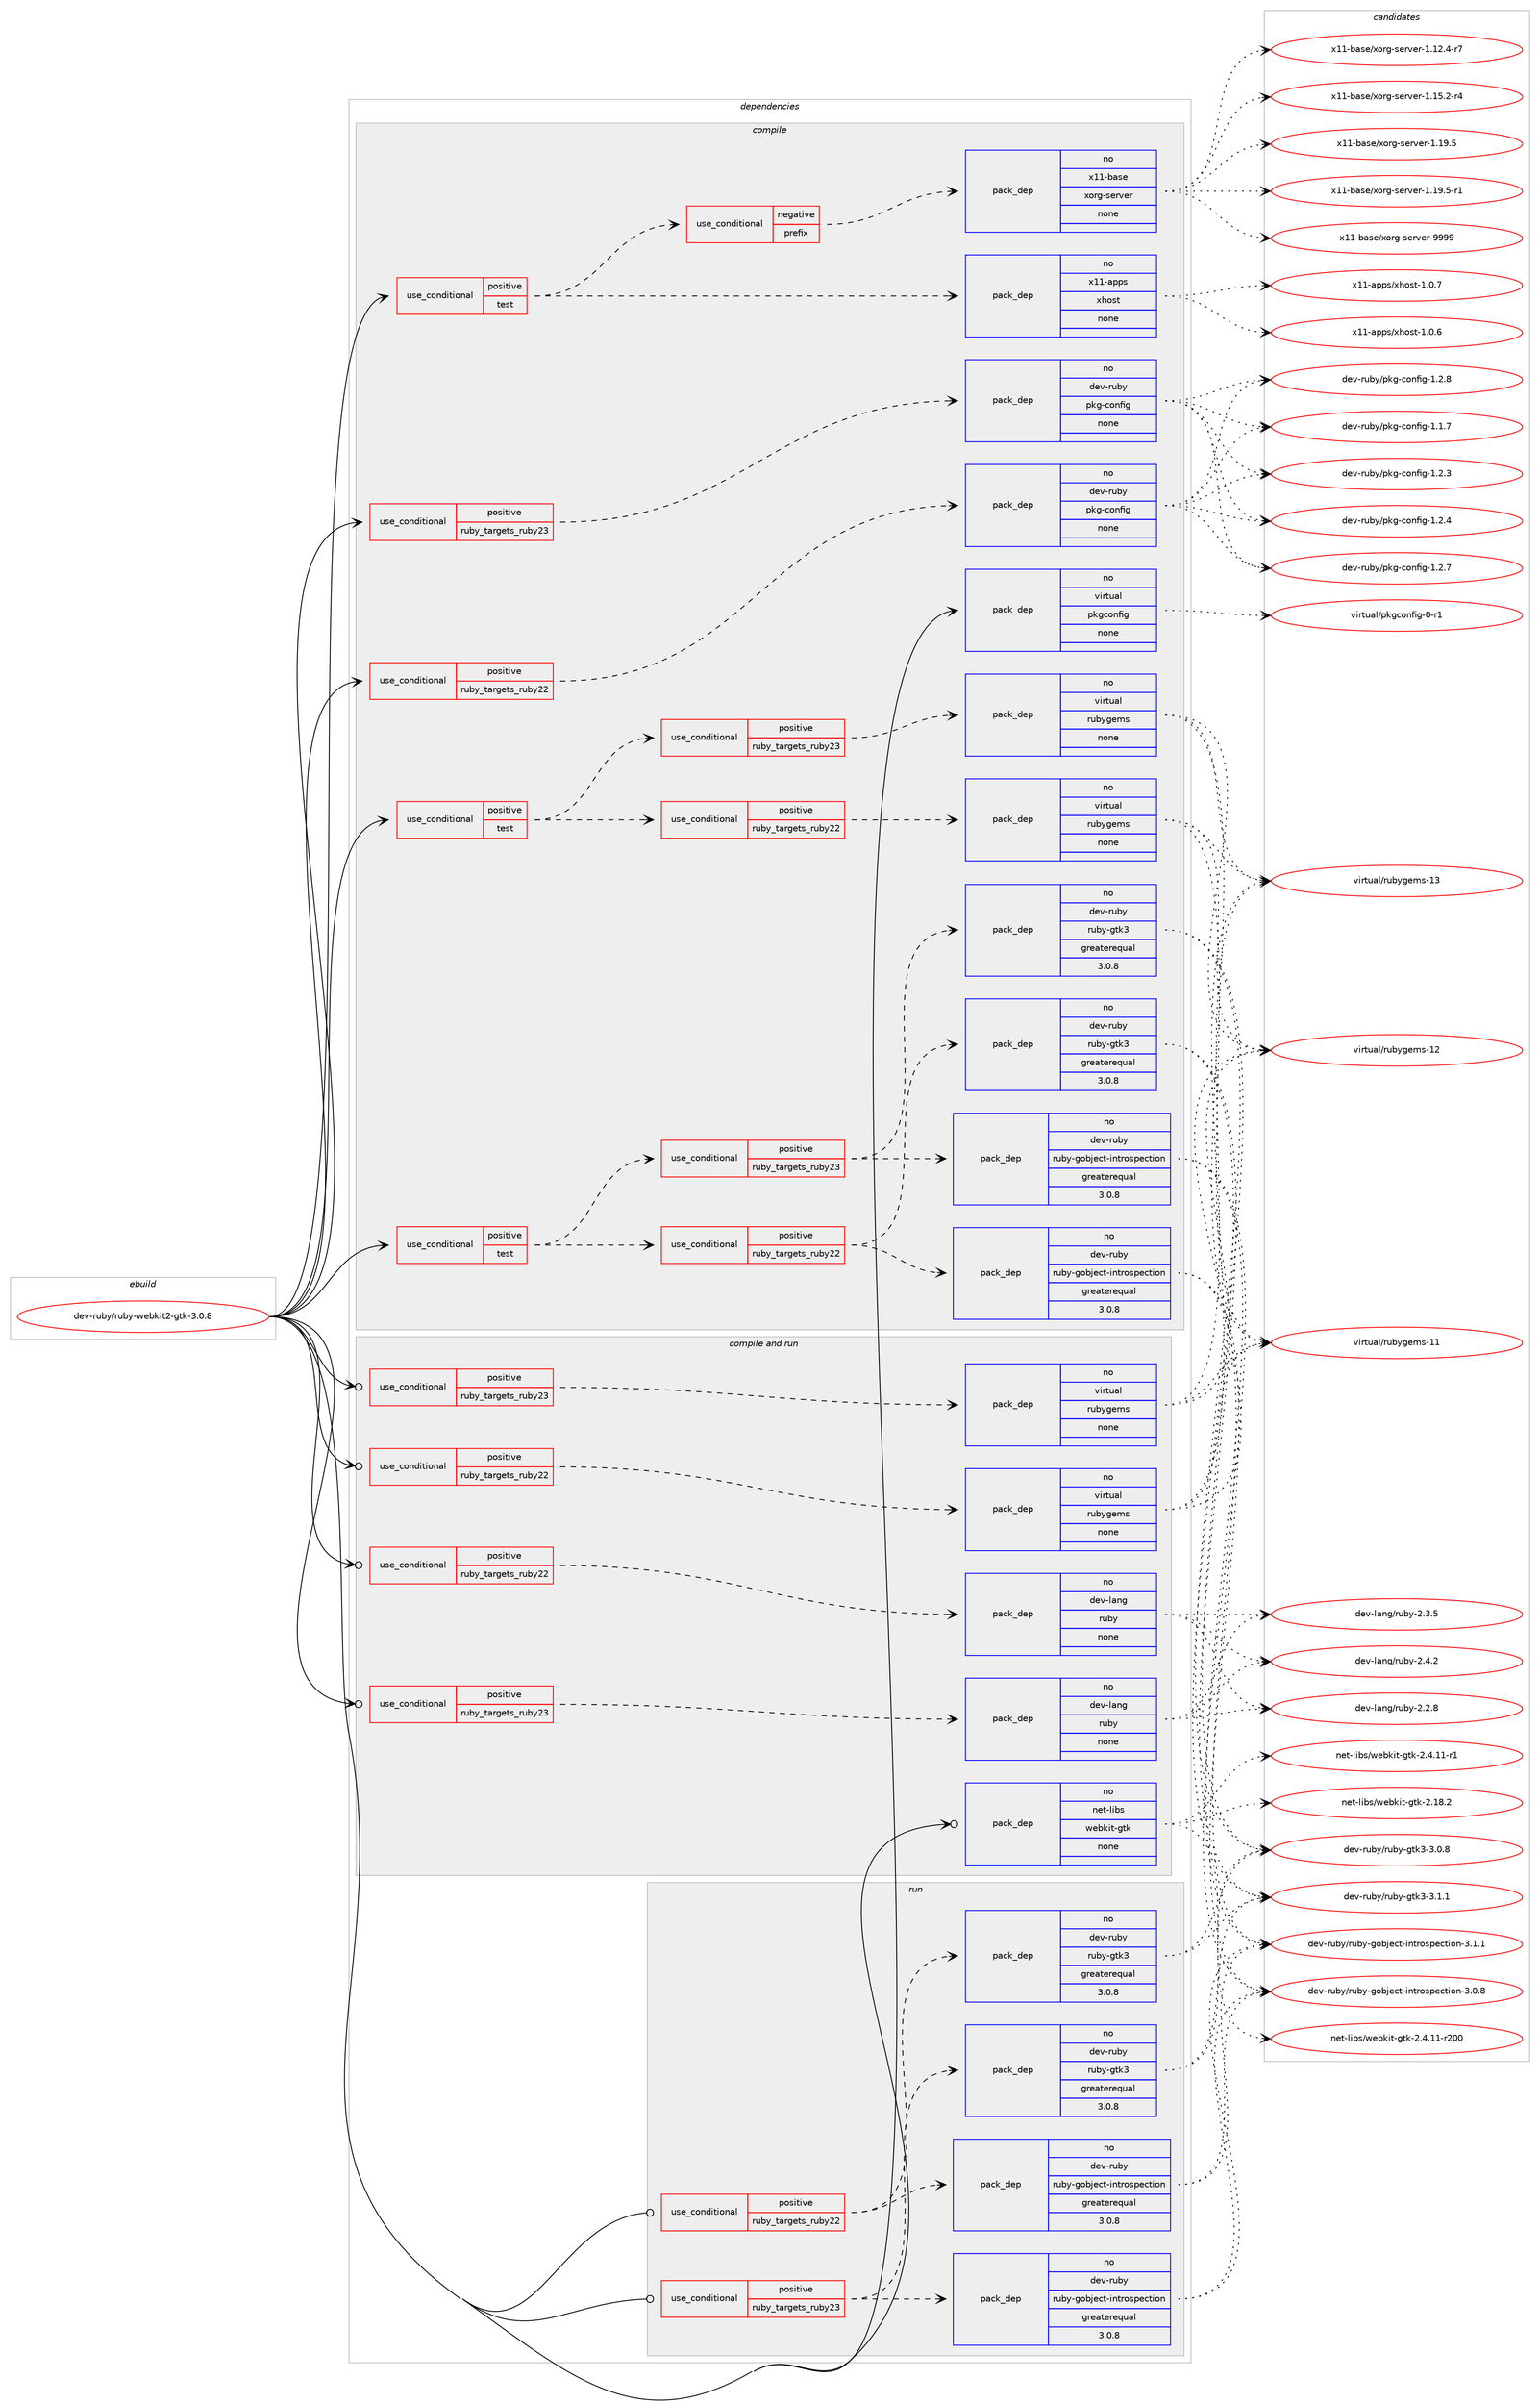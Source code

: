 digraph prolog {

# *************
# Graph options
# *************

newrank=true;
concentrate=true;
compound=true;
graph [rankdir=LR,fontname=Helvetica,fontsize=10,ranksep=1.5];#, ranksep=2.5, nodesep=0.2];
edge  [arrowhead=vee];
node  [fontname=Helvetica,fontsize=10];

# **********
# The ebuild
# **********

subgraph cluster_leftcol {
color=gray;
rank=same;
label=<<i>ebuild</i>>;
id [label="dev-ruby/ruby-webkit2-gtk-3.0.8", color=red, width=4, href="../dev-ruby/ruby-webkit2-gtk-3.0.8.svg"];
}

# ****************
# The dependencies
# ****************

subgraph cluster_midcol {
color=gray;
label=<<i>dependencies</i>>;
subgraph cluster_compile {
fillcolor="#eeeeee";
style=filled;
label=<<i>compile</i>>;
subgraph cond71893 {
dependency268550 [label=<<TABLE BORDER="0" CELLBORDER="1" CELLSPACING="0" CELLPADDING="4"><TR><TD ROWSPAN="3" CELLPADDING="10">use_conditional</TD></TR><TR><TD>positive</TD></TR><TR><TD>ruby_targets_ruby22</TD></TR></TABLE>>, shape=none, color=red];
subgraph pack192543 {
dependency268551 [label=<<TABLE BORDER="0" CELLBORDER="1" CELLSPACING="0" CELLPADDING="4" WIDTH="220"><TR><TD ROWSPAN="6" CELLPADDING="30">pack_dep</TD></TR><TR><TD WIDTH="110">no</TD></TR><TR><TD>dev-ruby</TD></TR><TR><TD>pkg-config</TD></TR><TR><TD>none</TD></TR><TR><TD></TD></TR></TABLE>>, shape=none, color=blue];
}
dependency268550:e -> dependency268551:w [weight=20,style="dashed",arrowhead="vee"];
}
id:e -> dependency268550:w [weight=20,style="solid",arrowhead="vee"];
subgraph cond71894 {
dependency268552 [label=<<TABLE BORDER="0" CELLBORDER="1" CELLSPACING="0" CELLPADDING="4"><TR><TD ROWSPAN="3" CELLPADDING="10">use_conditional</TD></TR><TR><TD>positive</TD></TR><TR><TD>ruby_targets_ruby23</TD></TR></TABLE>>, shape=none, color=red];
subgraph pack192544 {
dependency268553 [label=<<TABLE BORDER="0" CELLBORDER="1" CELLSPACING="0" CELLPADDING="4" WIDTH="220"><TR><TD ROWSPAN="6" CELLPADDING="30">pack_dep</TD></TR><TR><TD WIDTH="110">no</TD></TR><TR><TD>dev-ruby</TD></TR><TR><TD>pkg-config</TD></TR><TR><TD>none</TD></TR><TR><TD></TD></TR></TABLE>>, shape=none, color=blue];
}
dependency268552:e -> dependency268553:w [weight=20,style="dashed",arrowhead="vee"];
}
id:e -> dependency268552:w [weight=20,style="solid",arrowhead="vee"];
subgraph cond71895 {
dependency268554 [label=<<TABLE BORDER="0" CELLBORDER="1" CELLSPACING="0" CELLPADDING="4"><TR><TD ROWSPAN="3" CELLPADDING="10">use_conditional</TD></TR><TR><TD>positive</TD></TR><TR><TD>test</TD></TR></TABLE>>, shape=none, color=red];
subgraph cond71896 {
dependency268555 [label=<<TABLE BORDER="0" CELLBORDER="1" CELLSPACING="0" CELLPADDING="4"><TR><TD ROWSPAN="3" CELLPADDING="10">use_conditional</TD></TR><TR><TD>negative</TD></TR><TR><TD>prefix</TD></TR></TABLE>>, shape=none, color=red];
subgraph pack192545 {
dependency268556 [label=<<TABLE BORDER="0" CELLBORDER="1" CELLSPACING="0" CELLPADDING="4" WIDTH="220"><TR><TD ROWSPAN="6" CELLPADDING="30">pack_dep</TD></TR><TR><TD WIDTH="110">no</TD></TR><TR><TD>x11-base</TD></TR><TR><TD>xorg-server</TD></TR><TR><TD>none</TD></TR><TR><TD></TD></TR></TABLE>>, shape=none, color=blue];
}
dependency268555:e -> dependency268556:w [weight=20,style="dashed",arrowhead="vee"];
}
dependency268554:e -> dependency268555:w [weight=20,style="dashed",arrowhead="vee"];
subgraph pack192546 {
dependency268557 [label=<<TABLE BORDER="0" CELLBORDER="1" CELLSPACING="0" CELLPADDING="4" WIDTH="220"><TR><TD ROWSPAN="6" CELLPADDING="30">pack_dep</TD></TR><TR><TD WIDTH="110">no</TD></TR><TR><TD>x11-apps</TD></TR><TR><TD>xhost</TD></TR><TR><TD>none</TD></TR><TR><TD></TD></TR></TABLE>>, shape=none, color=blue];
}
dependency268554:e -> dependency268557:w [weight=20,style="dashed",arrowhead="vee"];
}
id:e -> dependency268554:w [weight=20,style="solid",arrowhead="vee"];
subgraph cond71897 {
dependency268558 [label=<<TABLE BORDER="0" CELLBORDER="1" CELLSPACING="0" CELLPADDING="4"><TR><TD ROWSPAN="3" CELLPADDING="10">use_conditional</TD></TR><TR><TD>positive</TD></TR><TR><TD>test</TD></TR></TABLE>>, shape=none, color=red];
subgraph cond71898 {
dependency268559 [label=<<TABLE BORDER="0" CELLBORDER="1" CELLSPACING="0" CELLPADDING="4"><TR><TD ROWSPAN="3" CELLPADDING="10">use_conditional</TD></TR><TR><TD>positive</TD></TR><TR><TD>ruby_targets_ruby22</TD></TR></TABLE>>, shape=none, color=red];
subgraph pack192547 {
dependency268560 [label=<<TABLE BORDER="0" CELLBORDER="1" CELLSPACING="0" CELLPADDING="4" WIDTH="220"><TR><TD ROWSPAN="6" CELLPADDING="30">pack_dep</TD></TR><TR><TD WIDTH="110">no</TD></TR><TR><TD>dev-ruby</TD></TR><TR><TD>ruby-gobject-introspection</TD></TR><TR><TD>greaterequal</TD></TR><TR><TD>3.0.8</TD></TR></TABLE>>, shape=none, color=blue];
}
dependency268559:e -> dependency268560:w [weight=20,style="dashed",arrowhead="vee"];
subgraph pack192548 {
dependency268561 [label=<<TABLE BORDER="0" CELLBORDER="1" CELLSPACING="0" CELLPADDING="4" WIDTH="220"><TR><TD ROWSPAN="6" CELLPADDING="30">pack_dep</TD></TR><TR><TD WIDTH="110">no</TD></TR><TR><TD>dev-ruby</TD></TR><TR><TD>ruby-gtk3</TD></TR><TR><TD>greaterequal</TD></TR><TR><TD>3.0.8</TD></TR></TABLE>>, shape=none, color=blue];
}
dependency268559:e -> dependency268561:w [weight=20,style="dashed",arrowhead="vee"];
}
dependency268558:e -> dependency268559:w [weight=20,style="dashed",arrowhead="vee"];
subgraph cond71899 {
dependency268562 [label=<<TABLE BORDER="0" CELLBORDER="1" CELLSPACING="0" CELLPADDING="4"><TR><TD ROWSPAN="3" CELLPADDING="10">use_conditional</TD></TR><TR><TD>positive</TD></TR><TR><TD>ruby_targets_ruby23</TD></TR></TABLE>>, shape=none, color=red];
subgraph pack192549 {
dependency268563 [label=<<TABLE BORDER="0" CELLBORDER="1" CELLSPACING="0" CELLPADDING="4" WIDTH="220"><TR><TD ROWSPAN="6" CELLPADDING="30">pack_dep</TD></TR><TR><TD WIDTH="110">no</TD></TR><TR><TD>dev-ruby</TD></TR><TR><TD>ruby-gobject-introspection</TD></TR><TR><TD>greaterequal</TD></TR><TR><TD>3.0.8</TD></TR></TABLE>>, shape=none, color=blue];
}
dependency268562:e -> dependency268563:w [weight=20,style="dashed",arrowhead="vee"];
subgraph pack192550 {
dependency268564 [label=<<TABLE BORDER="0" CELLBORDER="1" CELLSPACING="0" CELLPADDING="4" WIDTH="220"><TR><TD ROWSPAN="6" CELLPADDING="30">pack_dep</TD></TR><TR><TD WIDTH="110">no</TD></TR><TR><TD>dev-ruby</TD></TR><TR><TD>ruby-gtk3</TD></TR><TR><TD>greaterequal</TD></TR><TR><TD>3.0.8</TD></TR></TABLE>>, shape=none, color=blue];
}
dependency268562:e -> dependency268564:w [weight=20,style="dashed",arrowhead="vee"];
}
dependency268558:e -> dependency268562:w [weight=20,style="dashed",arrowhead="vee"];
}
id:e -> dependency268558:w [weight=20,style="solid",arrowhead="vee"];
subgraph cond71900 {
dependency268565 [label=<<TABLE BORDER="0" CELLBORDER="1" CELLSPACING="0" CELLPADDING="4"><TR><TD ROWSPAN="3" CELLPADDING="10">use_conditional</TD></TR><TR><TD>positive</TD></TR><TR><TD>test</TD></TR></TABLE>>, shape=none, color=red];
subgraph cond71901 {
dependency268566 [label=<<TABLE BORDER="0" CELLBORDER="1" CELLSPACING="0" CELLPADDING="4"><TR><TD ROWSPAN="3" CELLPADDING="10">use_conditional</TD></TR><TR><TD>positive</TD></TR><TR><TD>ruby_targets_ruby22</TD></TR></TABLE>>, shape=none, color=red];
subgraph pack192551 {
dependency268567 [label=<<TABLE BORDER="0" CELLBORDER="1" CELLSPACING="0" CELLPADDING="4" WIDTH="220"><TR><TD ROWSPAN="6" CELLPADDING="30">pack_dep</TD></TR><TR><TD WIDTH="110">no</TD></TR><TR><TD>virtual</TD></TR><TR><TD>rubygems</TD></TR><TR><TD>none</TD></TR><TR><TD></TD></TR></TABLE>>, shape=none, color=blue];
}
dependency268566:e -> dependency268567:w [weight=20,style="dashed",arrowhead="vee"];
}
dependency268565:e -> dependency268566:w [weight=20,style="dashed",arrowhead="vee"];
subgraph cond71902 {
dependency268568 [label=<<TABLE BORDER="0" CELLBORDER="1" CELLSPACING="0" CELLPADDING="4"><TR><TD ROWSPAN="3" CELLPADDING="10">use_conditional</TD></TR><TR><TD>positive</TD></TR><TR><TD>ruby_targets_ruby23</TD></TR></TABLE>>, shape=none, color=red];
subgraph pack192552 {
dependency268569 [label=<<TABLE BORDER="0" CELLBORDER="1" CELLSPACING="0" CELLPADDING="4" WIDTH="220"><TR><TD ROWSPAN="6" CELLPADDING="30">pack_dep</TD></TR><TR><TD WIDTH="110">no</TD></TR><TR><TD>virtual</TD></TR><TR><TD>rubygems</TD></TR><TR><TD>none</TD></TR><TR><TD></TD></TR></TABLE>>, shape=none, color=blue];
}
dependency268568:e -> dependency268569:w [weight=20,style="dashed",arrowhead="vee"];
}
dependency268565:e -> dependency268568:w [weight=20,style="dashed",arrowhead="vee"];
}
id:e -> dependency268565:w [weight=20,style="solid",arrowhead="vee"];
subgraph pack192553 {
dependency268570 [label=<<TABLE BORDER="0" CELLBORDER="1" CELLSPACING="0" CELLPADDING="4" WIDTH="220"><TR><TD ROWSPAN="6" CELLPADDING="30">pack_dep</TD></TR><TR><TD WIDTH="110">no</TD></TR><TR><TD>virtual</TD></TR><TR><TD>pkgconfig</TD></TR><TR><TD>none</TD></TR><TR><TD></TD></TR></TABLE>>, shape=none, color=blue];
}
id:e -> dependency268570:w [weight=20,style="solid",arrowhead="vee"];
}
subgraph cluster_compileandrun {
fillcolor="#eeeeee";
style=filled;
label=<<i>compile and run</i>>;
subgraph cond71903 {
dependency268571 [label=<<TABLE BORDER="0" CELLBORDER="1" CELLSPACING="0" CELLPADDING="4"><TR><TD ROWSPAN="3" CELLPADDING="10">use_conditional</TD></TR><TR><TD>positive</TD></TR><TR><TD>ruby_targets_ruby22</TD></TR></TABLE>>, shape=none, color=red];
subgraph pack192554 {
dependency268572 [label=<<TABLE BORDER="0" CELLBORDER="1" CELLSPACING="0" CELLPADDING="4" WIDTH="220"><TR><TD ROWSPAN="6" CELLPADDING="30">pack_dep</TD></TR><TR><TD WIDTH="110">no</TD></TR><TR><TD>dev-lang</TD></TR><TR><TD>ruby</TD></TR><TR><TD>none</TD></TR><TR><TD></TD></TR></TABLE>>, shape=none, color=blue];
}
dependency268571:e -> dependency268572:w [weight=20,style="dashed",arrowhead="vee"];
}
id:e -> dependency268571:w [weight=20,style="solid",arrowhead="odotvee"];
subgraph cond71904 {
dependency268573 [label=<<TABLE BORDER="0" CELLBORDER="1" CELLSPACING="0" CELLPADDING="4"><TR><TD ROWSPAN="3" CELLPADDING="10">use_conditional</TD></TR><TR><TD>positive</TD></TR><TR><TD>ruby_targets_ruby22</TD></TR></TABLE>>, shape=none, color=red];
subgraph pack192555 {
dependency268574 [label=<<TABLE BORDER="0" CELLBORDER="1" CELLSPACING="0" CELLPADDING="4" WIDTH="220"><TR><TD ROWSPAN="6" CELLPADDING="30">pack_dep</TD></TR><TR><TD WIDTH="110">no</TD></TR><TR><TD>virtual</TD></TR><TR><TD>rubygems</TD></TR><TR><TD>none</TD></TR><TR><TD></TD></TR></TABLE>>, shape=none, color=blue];
}
dependency268573:e -> dependency268574:w [weight=20,style="dashed",arrowhead="vee"];
}
id:e -> dependency268573:w [weight=20,style="solid",arrowhead="odotvee"];
subgraph cond71905 {
dependency268575 [label=<<TABLE BORDER="0" CELLBORDER="1" CELLSPACING="0" CELLPADDING="4"><TR><TD ROWSPAN="3" CELLPADDING="10">use_conditional</TD></TR><TR><TD>positive</TD></TR><TR><TD>ruby_targets_ruby23</TD></TR></TABLE>>, shape=none, color=red];
subgraph pack192556 {
dependency268576 [label=<<TABLE BORDER="0" CELLBORDER="1" CELLSPACING="0" CELLPADDING="4" WIDTH="220"><TR><TD ROWSPAN="6" CELLPADDING="30">pack_dep</TD></TR><TR><TD WIDTH="110">no</TD></TR><TR><TD>dev-lang</TD></TR><TR><TD>ruby</TD></TR><TR><TD>none</TD></TR><TR><TD></TD></TR></TABLE>>, shape=none, color=blue];
}
dependency268575:e -> dependency268576:w [weight=20,style="dashed",arrowhead="vee"];
}
id:e -> dependency268575:w [weight=20,style="solid",arrowhead="odotvee"];
subgraph cond71906 {
dependency268577 [label=<<TABLE BORDER="0" CELLBORDER="1" CELLSPACING="0" CELLPADDING="4"><TR><TD ROWSPAN="3" CELLPADDING="10">use_conditional</TD></TR><TR><TD>positive</TD></TR><TR><TD>ruby_targets_ruby23</TD></TR></TABLE>>, shape=none, color=red];
subgraph pack192557 {
dependency268578 [label=<<TABLE BORDER="0" CELLBORDER="1" CELLSPACING="0" CELLPADDING="4" WIDTH="220"><TR><TD ROWSPAN="6" CELLPADDING="30">pack_dep</TD></TR><TR><TD WIDTH="110">no</TD></TR><TR><TD>virtual</TD></TR><TR><TD>rubygems</TD></TR><TR><TD>none</TD></TR><TR><TD></TD></TR></TABLE>>, shape=none, color=blue];
}
dependency268577:e -> dependency268578:w [weight=20,style="dashed",arrowhead="vee"];
}
id:e -> dependency268577:w [weight=20,style="solid",arrowhead="odotvee"];
subgraph pack192558 {
dependency268579 [label=<<TABLE BORDER="0" CELLBORDER="1" CELLSPACING="0" CELLPADDING="4" WIDTH="220"><TR><TD ROWSPAN="6" CELLPADDING="30">pack_dep</TD></TR><TR><TD WIDTH="110">no</TD></TR><TR><TD>net-libs</TD></TR><TR><TD>webkit-gtk</TD></TR><TR><TD>none</TD></TR><TR><TD></TD></TR></TABLE>>, shape=none, color=blue];
}
id:e -> dependency268579:w [weight=20,style="solid",arrowhead="odotvee"];
}
subgraph cluster_run {
fillcolor="#eeeeee";
style=filled;
label=<<i>run</i>>;
subgraph cond71907 {
dependency268580 [label=<<TABLE BORDER="0" CELLBORDER="1" CELLSPACING="0" CELLPADDING="4"><TR><TD ROWSPAN="3" CELLPADDING="10">use_conditional</TD></TR><TR><TD>positive</TD></TR><TR><TD>ruby_targets_ruby22</TD></TR></TABLE>>, shape=none, color=red];
subgraph pack192559 {
dependency268581 [label=<<TABLE BORDER="0" CELLBORDER="1" CELLSPACING="0" CELLPADDING="4" WIDTH="220"><TR><TD ROWSPAN="6" CELLPADDING="30">pack_dep</TD></TR><TR><TD WIDTH="110">no</TD></TR><TR><TD>dev-ruby</TD></TR><TR><TD>ruby-gobject-introspection</TD></TR><TR><TD>greaterequal</TD></TR><TR><TD>3.0.8</TD></TR></TABLE>>, shape=none, color=blue];
}
dependency268580:e -> dependency268581:w [weight=20,style="dashed",arrowhead="vee"];
subgraph pack192560 {
dependency268582 [label=<<TABLE BORDER="0" CELLBORDER="1" CELLSPACING="0" CELLPADDING="4" WIDTH="220"><TR><TD ROWSPAN="6" CELLPADDING="30">pack_dep</TD></TR><TR><TD WIDTH="110">no</TD></TR><TR><TD>dev-ruby</TD></TR><TR><TD>ruby-gtk3</TD></TR><TR><TD>greaterequal</TD></TR><TR><TD>3.0.8</TD></TR></TABLE>>, shape=none, color=blue];
}
dependency268580:e -> dependency268582:w [weight=20,style="dashed",arrowhead="vee"];
}
id:e -> dependency268580:w [weight=20,style="solid",arrowhead="odot"];
subgraph cond71908 {
dependency268583 [label=<<TABLE BORDER="0" CELLBORDER="1" CELLSPACING="0" CELLPADDING="4"><TR><TD ROWSPAN="3" CELLPADDING="10">use_conditional</TD></TR><TR><TD>positive</TD></TR><TR><TD>ruby_targets_ruby23</TD></TR></TABLE>>, shape=none, color=red];
subgraph pack192561 {
dependency268584 [label=<<TABLE BORDER="0" CELLBORDER="1" CELLSPACING="0" CELLPADDING="4" WIDTH="220"><TR><TD ROWSPAN="6" CELLPADDING="30">pack_dep</TD></TR><TR><TD WIDTH="110">no</TD></TR><TR><TD>dev-ruby</TD></TR><TR><TD>ruby-gobject-introspection</TD></TR><TR><TD>greaterequal</TD></TR><TR><TD>3.0.8</TD></TR></TABLE>>, shape=none, color=blue];
}
dependency268583:e -> dependency268584:w [weight=20,style="dashed",arrowhead="vee"];
subgraph pack192562 {
dependency268585 [label=<<TABLE BORDER="0" CELLBORDER="1" CELLSPACING="0" CELLPADDING="4" WIDTH="220"><TR><TD ROWSPAN="6" CELLPADDING="30">pack_dep</TD></TR><TR><TD WIDTH="110">no</TD></TR><TR><TD>dev-ruby</TD></TR><TR><TD>ruby-gtk3</TD></TR><TR><TD>greaterequal</TD></TR><TR><TD>3.0.8</TD></TR></TABLE>>, shape=none, color=blue];
}
dependency268583:e -> dependency268585:w [weight=20,style="dashed",arrowhead="vee"];
}
id:e -> dependency268583:w [weight=20,style="solid",arrowhead="odot"];
}
}

# **************
# The candidates
# **************

subgraph cluster_choices {
rank=same;
color=gray;
label=<<i>candidates</i>>;

subgraph choice192543 {
color=black;
nodesep=1;
choice1001011184511411798121471121071034599111110102105103454946494655 [label="dev-ruby/pkg-config-1.1.7", color=red, width=4,href="../dev-ruby/pkg-config-1.1.7.svg"];
choice1001011184511411798121471121071034599111110102105103454946504651 [label="dev-ruby/pkg-config-1.2.3", color=red, width=4,href="../dev-ruby/pkg-config-1.2.3.svg"];
choice1001011184511411798121471121071034599111110102105103454946504652 [label="dev-ruby/pkg-config-1.2.4", color=red, width=4,href="../dev-ruby/pkg-config-1.2.4.svg"];
choice1001011184511411798121471121071034599111110102105103454946504655 [label="dev-ruby/pkg-config-1.2.7", color=red, width=4,href="../dev-ruby/pkg-config-1.2.7.svg"];
choice1001011184511411798121471121071034599111110102105103454946504656 [label="dev-ruby/pkg-config-1.2.8", color=red, width=4,href="../dev-ruby/pkg-config-1.2.8.svg"];
dependency268551:e -> choice1001011184511411798121471121071034599111110102105103454946494655:w [style=dotted,weight="100"];
dependency268551:e -> choice1001011184511411798121471121071034599111110102105103454946504651:w [style=dotted,weight="100"];
dependency268551:e -> choice1001011184511411798121471121071034599111110102105103454946504652:w [style=dotted,weight="100"];
dependency268551:e -> choice1001011184511411798121471121071034599111110102105103454946504655:w [style=dotted,weight="100"];
dependency268551:e -> choice1001011184511411798121471121071034599111110102105103454946504656:w [style=dotted,weight="100"];
}
subgraph choice192544 {
color=black;
nodesep=1;
choice1001011184511411798121471121071034599111110102105103454946494655 [label="dev-ruby/pkg-config-1.1.7", color=red, width=4,href="../dev-ruby/pkg-config-1.1.7.svg"];
choice1001011184511411798121471121071034599111110102105103454946504651 [label="dev-ruby/pkg-config-1.2.3", color=red, width=4,href="../dev-ruby/pkg-config-1.2.3.svg"];
choice1001011184511411798121471121071034599111110102105103454946504652 [label="dev-ruby/pkg-config-1.2.4", color=red, width=4,href="../dev-ruby/pkg-config-1.2.4.svg"];
choice1001011184511411798121471121071034599111110102105103454946504655 [label="dev-ruby/pkg-config-1.2.7", color=red, width=4,href="../dev-ruby/pkg-config-1.2.7.svg"];
choice1001011184511411798121471121071034599111110102105103454946504656 [label="dev-ruby/pkg-config-1.2.8", color=red, width=4,href="../dev-ruby/pkg-config-1.2.8.svg"];
dependency268553:e -> choice1001011184511411798121471121071034599111110102105103454946494655:w [style=dotted,weight="100"];
dependency268553:e -> choice1001011184511411798121471121071034599111110102105103454946504651:w [style=dotted,weight="100"];
dependency268553:e -> choice1001011184511411798121471121071034599111110102105103454946504652:w [style=dotted,weight="100"];
dependency268553:e -> choice1001011184511411798121471121071034599111110102105103454946504655:w [style=dotted,weight="100"];
dependency268553:e -> choice1001011184511411798121471121071034599111110102105103454946504656:w [style=dotted,weight="100"];
}
subgraph choice192545 {
color=black;
nodesep=1;
choice12049494598971151014712011111410345115101114118101114454946495046524511455 [label="x11-base/xorg-server-1.12.4-r7", color=red, width=4,href="../x11-base/xorg-server-1.12.4-r7.svg"];
choice12049494598971151014712011111410345115101114118101114454946495346504511452 [label="x11-base/xorg-server-1.15.2-r4", color=red, width=4,href="../x11-base/xorg-server-1.15.2-r4.svg"];
choice1204949459897115101471201111141034511510111411810111445494649574653 [label="x11-base/xorg-server-1.19.5", color=red, width=4,href="../x11-base/xorg-server-1.19.5.svg"];
choice12049494598971151014712011111410345115101114118101114454946495746534511449 [label="x11-base/xorg-server-1.19.5-r1", color=red, width=4,href="../x11-base/xorg-server-1.19.5-r1.svg"];
choice120494945989711510147120111114103451151011141181011144557575757 [label="x11-base/xorg-server-9999", color=red, width=4,href="../x11-base/xorg-server-9999.svg"];
dependency268556:e -> choice12049494598971151014712011111410345115101114118101114454946495046524511455:w [style=dotted,weight="100"];
dependency268556:e -> choice12049494598971151014712011111410345115101114118101114454946495346504511452:w [style=dotted,weight="100"];
dependency268556:e -> choice1204949459897115101471201111141034511510111411810111445494649574653:w [style=dotted,weight="100"];
dependency268556:e -> choice12049494598971151014712011111410345115101114118101114454946495746534511449:w [style=dotted,weight="100"];
dependency268556:e -> choice120494945989711510147120111114103451151011141181011144557575757:w [style=dotted,weight="100"];
}
subgraph choice192546 {
color=black;
nodesep=1;
choice1204949459711211211547120104111115116454946484654 [label="x11-apps/xhost-1.0.6", color=red, width=4,href="../x11-apps/xhost-1.0.6.svg"];
choice1204949459711211211547120104111115116454946484655 [label="x11-apps/xhost-1.0.7", color=red, width=4,href="../x11-apps/xhost-1.0.7.svg"];
dependency268557:e -> choice1204949459711211211547120104111115116454946484654:w [style=dotted,weight="100"];
dependency268557:e -> choice1204949459711211211547120104111115116454946484655:w [style=dotted,weight="100"];
}
subgraph choice192547 {
color=black;
nodesep=1;
choice100101118451141179812147114117981214510311198106101991164510511011611411111511210199116105111110455146484656 [label="dev-ruby/ruby-gobject-introspection-3.0.8", color=red, width=4,href="../dev-ruby/ruby-gobject-introspection-3.0.8.svg"];
choice100101118451141179812147114117981214510311198106101991164510511011611411111511210199116105111110455146494649 [label="dev-ruby/ruby-gobject-introspection-3.1.1", color=red, width=4,href="../dev-ruby/ruby-gobject-introspection-3.1.1.svg"];
dependency268560:e -> choice100101118451141179812147114117981214510311198106101991164510511011611411111511210199116105111110455146484656:w [style=dotted,weight="100"];
dependency268560:e -> choice100101118451141179812147114117981214510311198106101991164510511011611411111511210199116105111110455146494649:w [style=dotted,weight="100"];
}
subgraph choice192548 {
color=black;
nodesep=1;
choice100101118451141179812147114117981214510311610751455146484656 [label="dev-ruby/ruby-gtk3-3.0.8", color=red, width=4,href="../dev-ruby/ruby-gtk3-3.0.8.svg"];
choice100101118451141179812147114117981214510311610751455146494649 [label="dev-ruby/ruby-gtk3-3.1.1", color=red, width=4,href="../dev-ruby/ruby-gtk3-3.1.1.svg"];
dependency268561:e -> choice100101118451141179812147114117981214510311610751455146484656:w [style=dotted,weight="100"];
dependency268561:e -> choice100101118451141179812147114117981214510311610751455146494649:w [style=dotted,weight="100"];
}
subgraph choice192549 {
color=black;
nodesep=1;
choice100101118451141179812147114117981214510311198106101991164510511011611411111511210199116105111110455146484656 [label="dev-ruby/ruby-gobject-introspection-3.0.8", color=red, width=4,href="../dev-ruby/ruby-gobject-introspection-3.0.8.svg"];
choice100101118451141179812147114117981214510311198106101991164510511011611411111511210199116105111110455146494649 [label="dev-ruby/ruby-gobject-introspection-3.1.1", color=red, width=4,href="../dev-ruby/ruby-gobject-introspection-3.1.1.svg"];
dependency268563:e -> choice100101118451141179812147114117981214510311198106101991164510511011611411111511210199116105111110455146484656:w [style=dotted,weight="100"];
dependency268563:e -> choice100101118451141179812147114117981214510311198106101991164510511011611411111511210199116105111110455146494649:w [style=dotted,weight="100"];
}
subgraph choice192550 {
color=black;
nodesep=1;
choice100101118451141179812147114117981214510311610751455146484656 [label="dev-ruby/ruby-gtk3-3.0.8", color=red, width=4,href="../dev-ruby/ruby-gtk3-3.0.8.svg"];
choice100101118451141179812147114117981214510311610751455146494649 [label="dev-ruby/ruby-gtk3-3.1.1", color=red, width=4,href="../dev-ruby/ruby-gtk3-3.1.1.svg"];
dependency268564:e -> choice100101118451141179812147114117981214510311610751455146484656:w [style=dotted,weight="100"];
dependency268564:e -> choice100101118451141179812147114117981214510311610751455146494649:w [style=dotted,weight="100"];
}
subgraph choice192551 {
color=black;
nodesep=1;
choice118105114116117971084711411798121103101109115454949 [label="virtual/rubygems-11", color=red, width=4,href="../virtual/rubygems-11.svg"];
choice118105114116117971084711411798121103101109115454950 [label="virtual/rubygems-12", color=red, width=4,href="../virtual/rubygems-12.svg"];
choice118105114116117971084711411798121103101109115454951 [label="virtual/rubygems-13", color=red, width=4,href="../virtual/rubygems-13.svg"];
dependency268567:e -> choice118105114116117971084711411798121103101109115454949:w [style=dotted,weight="100"];
dependency268567:e -> choice118105114116117971084711411798121103101109115454950:w [style=dotted,weight="100"];
dependency268567:e -> choice118105114116117971084711411798121103101109115454951:w [style=dotted,weight="100"];
}
subgraph choice192552 {
color=black;
nodesep=1;
choice118105114116117971084711411798121103101109115454949 [label="virtual/rubygems-11", color=red, width=4,href="../virtual/rubygems-11.svg"];
choice118105114116117971084711411798121103101109115454950 [label="virtual/rubygems-12", color=red, width=4,href="../virtual/rubygems-12.svg"];
choice118105114116117971084711411798121103101109115454951 [label="virtual/rubygems-13", color=red, width=4,href="../virtual/rubygems-13.svg"];
dependency268569:e -> choice118105114116117971084711411798121103101109115454949:w [style=dotted,weight="100"];
dependency268569:e -> choice118105114116117971084711411798121103101109115454950:w [style=dotted,weight="100"];
dependency268569:e -> choice118105114116117971084711411798121103101109115454951:w [style=dotted,weight="100"];
}
subgraph choice192553 {
color=black;
nodesep=1;
choice11810511411611797108471121071039911111010210510345484511449 [label="virtual/pkgconfig-0-r1", color=red, width=4,href="../virtual/pkgconfig-0-r1.svg"];
dependency268570:e -> choice11810511411611797108471121071039911111010210510345484511449:w [style=dotted,weight="100"];
}
subgraph choice192554 {
color=black;
nodesep=1;
choice10010111845108971101034711411798121455046504656 [label="dev-lang/ruby-2.2.8", color=red, width=4,href="../dev-lang/ruby-2.2.8.svg"];
choice10010111845108971101034711411798121455046514653 [label="dev-lang/ruby-2.3.5", color=red, width=4,href="../dev-lang/ruby-2.3.5.svg"];
choice10010111845108971101034711411798121455046524650 [label="dev-lang/ruby-2.4.2", color=red, width=4,href="../dev-lang/ruby-2.4.2.svg"];
dependency268572:e -> choice10010111845108971101034711411798121455046504656:w [style=dotted,weight="100"];
dependency268572:e -> choice10010111845108971101034711411798121455046514653:w [style=dotted,weight="100"];
dependency268572:e -> choice10010111845108971101034711411798121455046524650:w [style=dotted,weight="100"];
}
subgraph choice192555 {
color=black;
nodesep=1;
choice118105114116117971084711411798121103101109115454949 [label="virtual/rubygems-11", color=red, width=4,href="../virtual/rubygems-11.svg"];
choice118105114116117971084711411798121103101109115454950 [label="virtual/rubygems-12", color=red, width=4,href="../virtual/rubygems-12.svg"];
choice118105114116117971084711411798121103101109115454951 [label="virtual/rubygems-13", color=red, width=4,href="../virtual/rubygems-13.svg"];
dependency268574:e -> choice118105114116117971084711411798121103101109115454949:w [style=dotted,weight="100"];
dependency268574:e -> choice118105114116117971084711411798121103101109115454950:w [style=dotted,weight="100"];
dependency268574:e -> choice118105114116117971084711411798121103101109115454951:w [style=dotted,weight="100"];
}
subgraph choice192556 {
color=black;
nodesep=1;
choice10010111845108971101034711411798121455046504656 [label="dev-lang/ruby-2.2.8", color=red, width=4,href="../dev-lang/ruby-2.2.8.svg"];
choice10010111845108971101034711411798121455046514653 [label="dev-lang/ruby-2.3.5", color=red, width=4,href="../dev-lang/ruby-2.3.5.svg"];
choice10010111845108971101034711411798121455046524650 [label="dev-lang/ruby-2.4.2", color=red, width=4,href="../dev-lang/ruby-2.4.2.svg"];
dependency268576:e -> choice10010111845108971101034711411798121455046504656:w [style=dotted,weight="100"];
dependency268576:e -> choice10010111845108971101034711411798121455046514653:w [style=dotted,weight="100"];
dependency268576:e -> choice10010111845108971101034711411798121455046524650:w [style=dotted,weight="100"];
}
subgraph choice192557 {
color=black;
nodesep=1;
choice118105114116117971084711411798121103101109115454949 [label="virtual/rubygems-11", color=red, width=4,href="../virtual/rubygems-11.svg"];
choice118105114116117971084711411798121103101109115454950 [label="virtual/rubygems-12", color=red, width=4,href="../virtual/rubygems-12.svg"];
choice118105114116117971084711411798121103101109115454951 [label="virtual/rubygems-13", color=red, width=4,href="../virtual/rubygems-13.svg"];
dependency268578:e -> choice118105114116117971084711411798121103101109115454949:w [style=dotted,weight="100"];
dependency268578:e -> choice118105114116117971084711411798121103101109115454950:w [style=dotted,weight="100"];
dependency268578:e -> choice118105114116117971084711411798121103101109115454951:w [style=dotted,weight="100"];
}
subgraph choice192558 {
color=black;
nodesep=1;
choice110101116451081059811547119101981071051164510311610745504649564650 [label="net-libs/webkit-gtk-2.18.2", color=red, width=4,href="../net-libs/webkit-gtk-2.18.2.svg"];
choice1101011164510810598115471191019810710511645103116107455046524649494511449 [label="net-libs/webkit-gtk-2.4.11-r1", color=red, width=4,href="../net-libs/webkit-gtk-2.4.11-r1.svg"];
choice11010111645108105981154711910198107105116451031161074550465246494945114504848 [label="net-libs/webkit-gtk-2.4.11-r200", color=red, width=4,href="../net-libs/webkit-gtk-2.4.11-r200.svg"];
dependency268579:e -> choice110101116451081059811547119101981071051164510311610745504649564650:w [style=dotted,weight="100"];
dependency268579:e -> choice1101011164510810598115471191019810710511645103116107455046524649494511449:w [style=dotted,weight="100"];
dependency268579:e -> choice11010111645108105981154711910198107105116451031161074550465246494945114504848:w [style=dotted,weight="100"];
}
subgraph choice192559 {
color=black;
nodesep=1;
choice100101118451141179812147114117981214510311198106101991164510511011611411111511210199116105111110455146484656 [label="dev-ruby/ruby-gobject-introspection-3.0.8", color=red, width=4,href="../dev-ruby/ruby-gobject-introspection-3.0.8.svg"];
choice100101118451141179812147114117981214510311198106101991164510511011611411111511210199116105111110455146494649 [label="dev-ruby/ruby-gobject-introspection-3.1.1", color=red, width=4,href="../dev-ruby/ruby-gobject-introspection-3.1.1.svg"];
dependency268581:e -> choice100101118451141179812147114117981214510311198106101991164510511011611411111511210199116105111110455146484656:w [style=dotted,weight="100"];
dependency268581:e -> choice100101118451141179812147114117981214510311198106101991164510511011611411111511210199116105111110455146494649:w [style=dotted,weight="100"];
}
subgraph choice192560 {
color=black;
nodesep=1;
choice100101118451141179812147114117981214510311610751455146484656 [label="dev-ruby/ruby-gtk3-3.0.8", color=red, width=4,href="../dev-ruby/ruby-gtk3-3.0.8.svg"];
choice100101118451141179812147114117981214510311610751455146494649 [label="dev-ruby/ruby-gtk3-3.1.1", color=red, width=4,href="../dev-ruby/ruby-gtk3-3.1.1.svg"];
dependency268582:e -> choice100101118451141179812147114117981214510311610751455146484656:w [style=dotted,weight="100"];
dependency268582:e -> choice100101118451141179812147114117981214510311610751455146494649:w [style=dotted,weight="100"];
}
subgraph choice192561 {
color=black;
nodesep=1;
choice100101118451141179812147114117981214510311198106101991164510511011611411111511210199116105111110455146484656 [label="dev-ruby/ruby-gobject-introspection-3.0.8", color=red, width=4,href="../dev-ruby/ruby-gobject-introspection-3.0.8.svg"];
choice100101118451141179812147114117981214510311198106101991164510511011611411111511210199116105111110455146494649 [label="dev-ruby/ruby-gobject-introspection-3.1.1", color=red, width=4,href="../dev-ruby/ruby-gobject-introspection-3.1.1.svg"];
dependency268584:e -> choice100101118451141179812147114117981214510311198106101991164510511011611411111511210199116105111110455146484656:w [style=dotted,weight="100"];
dependency268584:e -> choice100101118451141179812147114117981214510311198106101991164510511011611411111511210199116105111110455146494649:w [style=dotted,weight="100"];
}
subgraph choice192562 {
color=black;
nodesep=1;
choice100101118451141179812147114117981214510311610751455146484656 [label="dev-ruby/ruby-gtk3-3.0.8", color=red, width=4,href="../dev-ruby/ruby-gtk3-3.0.8.svg"];
choice100101118451141179812147114117981214510311610751455146494649 [label="dev-ruby/ruby-gtk3-3.1.1", color=red, width=4,href="../dev-ruby/ruby-gtk3-3.1.1.svg"];
dependency268585:e -> choice100101118451141179812147114117981214510311610751455146484656:w [style=dotted,weight="100"];
dependency268585:e -> choice100101118451141179812147114117981214510311610751455146494649:w [style=dotted,weight="100"];
}
}

}
